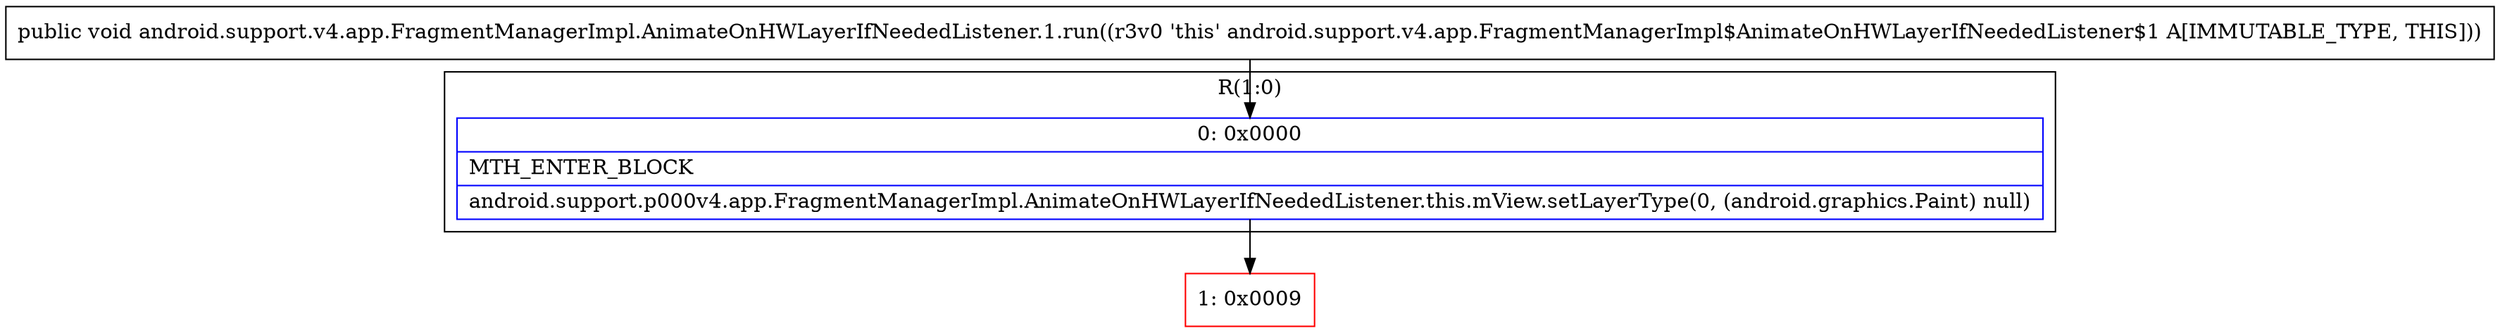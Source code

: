 digraph "CFG forandroid.support.v4.app.FragmentManagerImpl.AnimateOnHWLayerIfNeededListener.1.run()V" {
subgraph cluster_Region_1810954973 {
label = "R(1:0)";
node [shape=record,color=blue];
Node_0 [shape=record,label="{0\:\ 0x0000|MTH_ENTER_BLOCK\l|android.support.p000v4.app.FragmentManagerImpl.AnimateOnHWLayerIfNeededListener.this.mView.setLayerType(0, (android.graphics.Paint) null)\l}"];
}
Node_1 [shape=record,color=red,label="{1\:\ 0x0009}"];
MethodNode[shape=record,label="{public void android.support.v4.app.FragmentManagerImpl.AnimateOnHWLayerIfNeededListener.1.run((r3v0 'this' android.support.v4.app.FragmentManagerImpl$AnimateOnHWLayerIfNeededListener$1 A[IMMUTABLE_TYPE, THIS])) }"];
MethodNode -> Node_0;
Node_0 -> Node_1;
}

